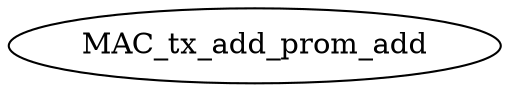 strict digraph "" {
	MAC_tx_add_prom_add	 [complexity=0,
		importance=0.0344827586207,
		rank=0.0];
}
